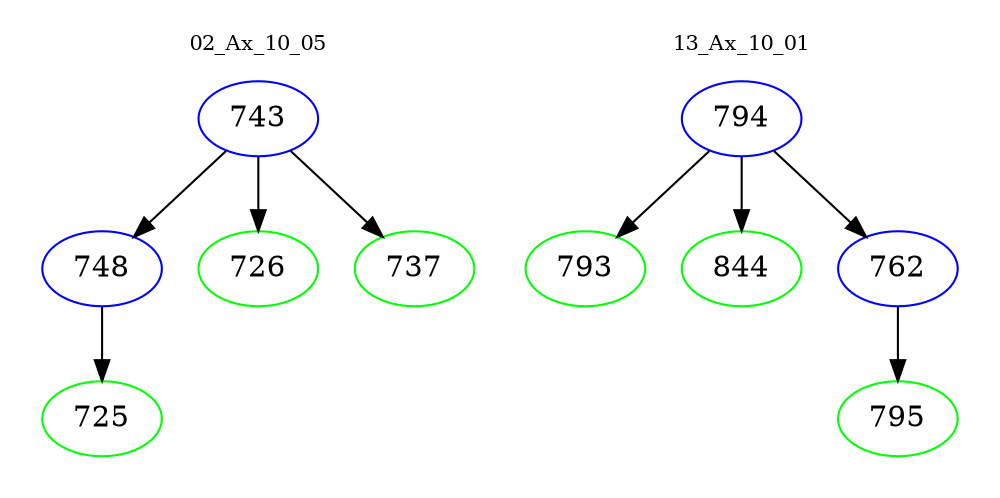digraph{
subgraph cluster_0 {
color = white
label = "02_Ax_10_05";
fontsize=10;
T0_743 [label="743", color="blue"]
T0_743 -> T0_748 [color="black"]
T0_748 [label="748", color="blue"]
T0_748 -> T0_725 [color="black"]
T0_725 [label="725", color="green"]
T0_743 -> T0_726 [color="black"]
T0_726 [label="726", color="green"]
T0_743 -> T0_737 [color="black"]
T0_737 [label="737", color="green"]
}
subgraph cluster_1 {
color = white
label = "13_Ax_10_01";
fontsize=10;
T1_794 [label="794", color="blue"]
T1_794 -> T1_793 [color="black"]
T1_793 [label="793", color="green"]
T1_794 -> T1_844 [color="black"]
T1_844 [label="844", color="green"]
T1_794 -> T1_762 [color="black"]
T1_762 [label="762", color="blue"]
T1_762 -> T1_795 [color="black"]
T1_795 [label="795", color="green"]
}
}
